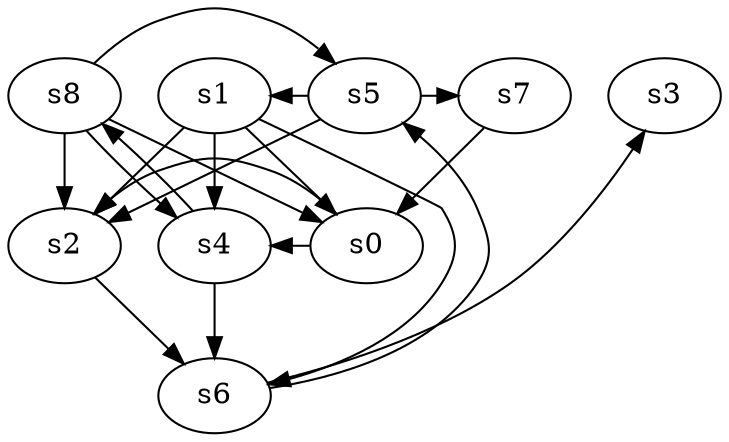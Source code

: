 digraph game_0759_complex_9 {
    s0 [name="s0", player=0, target=1];
    s1 [name="s1", player=0];
    s2 [name="s2", player=1, target=1];
    s3 [name="s3", player=1];
    s4 [name="s4", player=0, target=1];
    s5 [name="s5", player=1];
    s6 [name="s6", player=0];
    s7 [name="s7", player=0];
    s8 [name="s8", player=0];

    s0 -> s2 [constraint="!(time % 5 == 3)"];
    s0 -> s4 [constraint="time % 8 == 7"];
    s1 -> s0;
    s1 -> s2 [constraint="time % 5 == 0 || time % 5 == 0"];
    s1 -> s4;
    s1 -> s6 [constraint="time % 4 == 2 && time % 5 == 4"];
    s2 -> s6 [constraint="!(time % 4 == 3)"];
    s4 -> s6;
    s4 -> s8 [constraint="time == 3 || time == 5 || time == 17"];
    s5 -> s1 [constraint="!(time % 6 == 0)"];
    s5 -> s2 [constraint="!(time % 5 == 2)"];
    s5 -> s7 [constraint="time % 2 == 0"];
    s6 -> s3 [constraint="time % 3 == 0 && time % 4 == 2"];
    s6 -> s5 [constraint="time % 4 == 2 && time % 5 == 0"];
    s7 -> s0;
    s8 -> s0 [constraint="time == 11"];
    s8 -> s2;
    s8 -> s4;
    s8 -> s5 [constraint="time % 3 == 2 && time % 3 == 1"];
}

